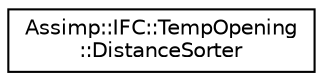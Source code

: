 digraph "Graphical Class Hierarchy"
{
  edge [fontname="Helvetica",fontsize="10",labelfontname="Helvetica",labelfontsize="10"];
  node [fontname="Helvetica",fontsize="10",shape=record];
  rankdir="LR";
  Node1 [label="Assimp::IFC::TempOpening\l::DistanceSorter",height=0.2,width=0.4,color="black", fillcolor="white", style="filled",URL="$struct_assimp_1_1_i_f_c_1_1_temp_opening_1_1_distance_sorter.html"];
}
